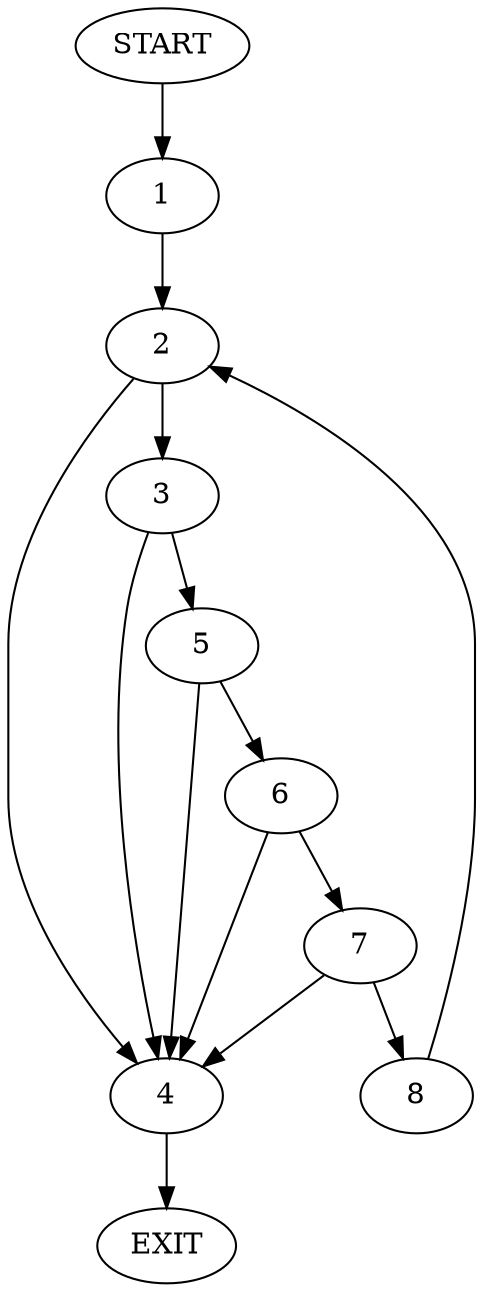 digraph {
0 [label="START"]
9 [label="EXIT"]
0 -> 1
1 -> 2
2 -> 3
2 -> 4
3 -> 5
3 -> 4
4 -> 9
5 -> 6
5 -> 4
6 -> 7
6 -> 4
7 -> 8
7 -> 4
8 -> 2
}
